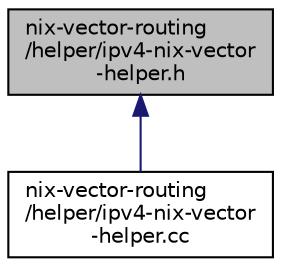 digraph "nix-vector-routing/helper/ipv4-nix-vector-helper.h"
{
  edge [fontname="Helvetica",fontsize="10",labelfontname="Helvetica",labelfontsize="10"];
  node [fontname="Helvetica",fontsize="10",shape=record];
  Node1 [label="nix-vector-routing\l/helper/ipv4-nix-vector\l-helper.h",height=0.2,width=0.4,color="black", fillcolor="grey75", style="filled", fontcolor="black"];
  Node1 -> Node2 [dir="back",color="midnightblue",fontsize="10",style="solid"];
  Node2 [label="nix-vector-routing\l/helper/ipv4-nix-vector\l-helper.cc",height=0.2,width=0.4,color="black", fillcolor="white", style="filled",URL="$d1/df7/ipv4-nix-vector-helper_8cc.html"];
}
